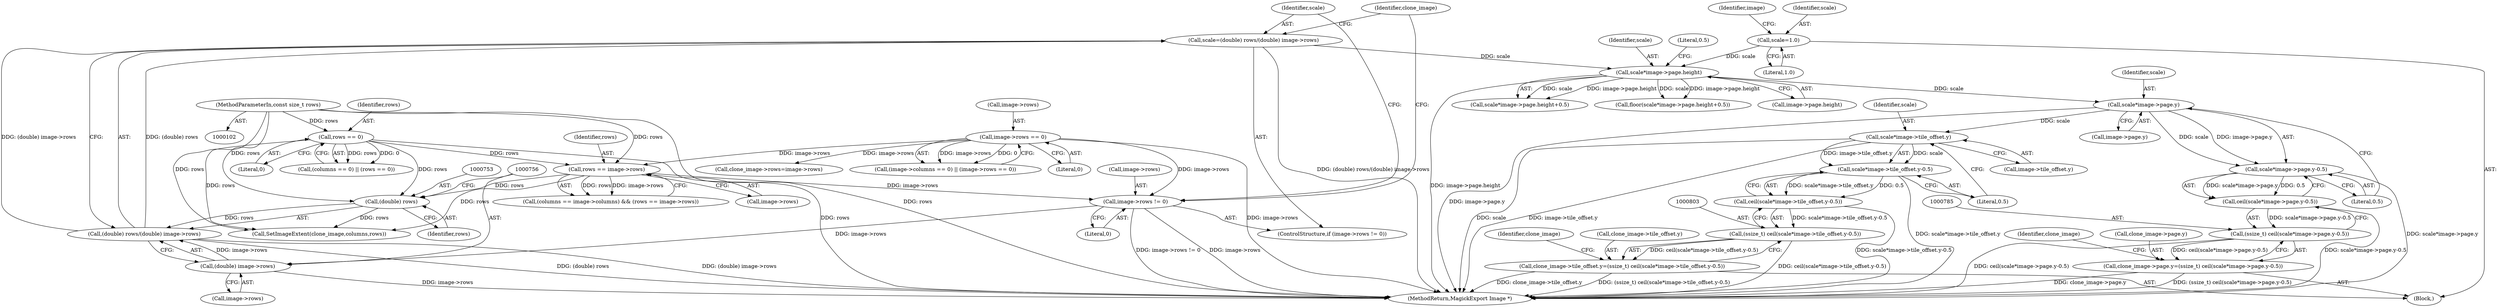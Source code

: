 digraph "0_ImageMagick_01843366d6a7b96e22ad7bb67f3df7d9fd4d5d74@pointer" {
"1000788" [label="(Call,scale*image->page.y)"];
"1000770" [label="(Call,scale*image->page.height)"];
"1000749" [label="(Call,scale=(double) rows/(double) image->rows)"];
"1000751" [label="(Call,(double) rows/(double) image->rows)"];
"1000752" [label="(Call,(double) rows)"];
"1000523" [label="(Call,rows == 0)"];
"1000105" [label="(MethodParameterIn,const size_t rows)"];
"1000620" [label="(Call,rows == image->rows)"];
"1000158" [label="(Call,image->rows == 0)"];
"1000755" [label="(Call,(double) image->rows)"];
"1000744" [label="(Call,image->rows != 0)"];
"1000740" [label="(Call,scale=1.0)"];
"1000787" [label="(Call,scale*image->page.y-0.5)"];
"1000786" [label="(Call,ceil(scale*image->page.y-0.5))"];
"1000784" [label="(Call,(ssize_t) ceil(scale*image->page.y-0.5))"];
"1000778" [label="(Call,clone_image->page.y=(ssize_t) ceil(scale*image->page.y-0.5))"];
"1000806" [label="(Call,scale*image->tile_offset.y)"];
"1000805" [label="(Call,scale*image->tile_offset.y-0.5)"];
"1000804" [label="(Call,ceil(scale*image->tile_offset.y-0.5))"];
"1000802" [label="(Call,(ssize_t) ceil(scale*image->tile_offset.y-0.5))"];
"1000796" [label="(Call,clone_image->tile_offset.y=(ssize_t) ceil(scale*image->tile_offset.y-0.5))"];
"1000786" [label="(Call,ceil(scale*image->page.y-0.5))"];
"1000799" [label="(Identifier,clone_image)"];
"1000752" [label="(Call,(double) rows)"];
"1000748" [label="(Literal,0)"];
"1000740" [label="(Call,scale=1.0)"];
"1000795" [label="(Literal,0.5)"];
"1000769" [label="(Call,scale*image->page.height+0.5)"];
"1000784" [label="(Call,(ssize_t) ceil(scale*image->page.y-0.5))"];
"1000770" [label="(Call,scale*image->page.height)"];
"1000523" [label="(Call,rows == 0)"];
"1000777" [label="(Literal,0.5)"];
"1000524" [label="(Identifier,rows)"];
"1000744" [label="(Call,image->rows != 0)"];
"1000745" [label="(Call,image->rows)"];
"1000816" [label="(Identifier,clone_image)"];
"1000750" [label="(Identifier,scale)"];
"1000525" [label="(Literal,0)"];
"1000768" [label="(Call,floor(scale*image->page.height+0.5))"];
"1000788" [label="(Call,scale*image->page.y)"];
"1000152" [label="(Call,(image->columns == 0) || (image->rows == 0))"];
"1000807" [label="(Identifier,scale)"];
"1000806" [label="(Call,scale*image->tile_offset.y)"];
"1000757" [label="(Call,image->rows)"];
"1000159" [label="(Call,image->rows)"];
"1000622" [label="(Call,image->rows)"];
"1000754" [label="(Identifier,rows)"];
"1000746" [label="(Identifier,image)"];
"1000105" [label="(MethodParameterIn,const size_t rows)"];
"1000755" [label="(Call,(double) image->rows)"];
"1000162" [label="(Literal,0)"];
"1000796" [label="(Call,clone_image->tile_offset.y=(ssize_t) ceil(scale*image->tile_offset.y-0.5))"];
"1000790" [label="(Call,image->page.y)"];
"1000804" [label="(Call,ceil(scale*image->tile_offset.y-0.5))"];
"1000771" [label="(Identifier,scale)"];
"1000108" [label="(Block,)"];
"1000620" [label="(Call,rows == image->rows)"];
"1000805" [label="(Call,scale*image->tile_offset.y-0.5)"];
"1000244" [label="(Call,clone_image->rows=image->rows)"];
"1000621" [label="(Identifier,rows)"];
"1000614" [label="(Call,(columns == image->columns) && (rows == image->rows))"];
"1000787" [label="(Call,scale*image->page.y-0.5)"];
"1000808" [label="(Call,image->tile_offset.y)"];
"1000749" [label="(Call,scale=(double) rows/(double) image->rows)"];
"1000741" [label="(Identifier,scale)"];
"1000772" [label="(Call,image->page.height)"];
"1000778" [label="(Call,clone_image->page.y=(ssize_t) ceil(scale*image->page.y-0.5))"];
"1000519" [label="(Call,(columns == 0) || (rows == 0))"];
"1000763" [label="(Identifier,clone_image)"];
"1000158" [label="(Call,image->rows == 0)"];
"1000742" [label="(Literal,1.0)"];
"1000802" [label="(Call,(ssize_t) ceil(scale*image->tile_offset.y-0.5))"];
"1000789" [label="(Identifier,scale)"];
"1000824" [label="(Call,SetImageExtent(clone_image,columns,rows))"];
"1000779" [label="(Call,clone_image->page.y)"];
"1000842" [label="(MethodReturn,MagickExport Image *)"];
"1000743" [label="(ControlStructure,if (image->rows != 0))"];
"1000751" [label="(Call,(double) rows/(double) image->rows)"];
"1000813" [label="(Literal,0.5)"];
"1000797" [label="(Call,clone_image->tile_offset.y)"];
"1000788" -> "1000787"  [label="AST: "];
"1000788" -> "1000790"  [label="CFG: "];
"1000789" -> "1000788"  [label="AST: "];
"1000790" -> "1000788"  [label="AST: "];
"1000795" -> "1000788"  [label="CFG: "];
"1000788" -> "1000842"  [label="DDG: image->page.y"];
"1000788" -> "1000787"  [label="DDG: scale"];
"1000788" -> "1000787"  [label="DDG: image->page.y"];
"1000770" -> "1000788"  [label="DDG: scale"];
"1000788" -> "1000806"  [label="DDG: scale"];
"1000770" -> "1000769"  [label="AST: "];
"1000770" -> "1000772"  [label="CFG: "];
"1000771" -> "1000770"  [label="AST: "];
"1000772" -> "1000770"  [label="AST: "];
"1000777" -> "1000770"  [label="CFG: "];
"1000770" -> "1000842"  [label="DDG: image->page.height"];
"1000770" -> "1000768"  [label="DDG: scale"];
"1000770" -> "1000768"  [label="DDG: image->page.height"];
"1000770" -> "1000769"  [label="DDG: scale"];
"1000770" -> "1000769"  [label="DDG: image->page.height"];
"1000749" -> "1000770"  [label="DDG: scale"];
"1000740" -> "1000770"  [label="DDG: scale"];
"1000749" -> "1000743"  [label="AST: "];
"1000749" -> "1000751"  [label="CFG: "];
"1000750" -> "1000749"  [label="AST: "];
"1000751" -> "1000749"  [label="AST: "];
"1000763" -> "1000749"  [label="CFG: "];
"1000749" -> "1000842"  [label="DDG: (double) rows/(double) image->rows"];
"1000751" -> "1000749"  [label="DDG: (double) rows"];
"1000751" -> "1000749"  [label="DDG: (double) image->rows"];
"1000751" -> "1000755"  [label="CFG: "];
"1000752" -> "1000751"  [label="AST: "];
"1000755" -> "1000751"  [label="AST: "];
"1000751" -> "1000842"  [label="DDG: (double) image->rows"];
"1000751" -> "1000842"  [label="DDG: (double) rows"];
"1000752" -> "1000751"  [label="DDG: rows"];
"1000755" -> "1000751"  [label="DDG: image->rows"];
"1000752" -> "1000754"  [label="CFG: "];
"1000753" -> "1000752"  [label="AST: "];
"1000754" -> "1000752"  [label="AST: "];
"1000756" -> "1000752"  [label="CFG: "];
"1000523" -> "1000752"  [label="DDG: rows"];
"1000620" -> "1000752"  [label="DDG: rows"];
"1000105" -> "1000752"  [label="DDG: rows"];
"1000752" -> "1000824"  [label="DDG: rows"];
"1000523" -> "1000519"  [label="AST: "];
"1000523" -> "1000525"  [label="CFG: "];
"1000524" -> "1000523"  [label="AST: "];
"1000525" -> "1000523"  [label="AST: "];
"1000519" -> "1000523"  [label="CFG: "];
"1000523" -> "1000842"  [label="DDG: rows"];
"1000523" -> "1000519"  [label="DDG: rows"];
"1000523" -> "1000519"  [label="DDG: 0"];
"1000105" -> "1000523"  [label="DDG: rows"];
"1000523" -> "1000620"  [label="DDG: rows"];
"1000523" -> "1000824"  [label="DDG: rows"];
"1000105" -> "1000102"  [label="AST: "];
"1000105" -> "1000842"  [label="DDG: rows"];
"1000105" -> "1000620"  [label="DDG: rows"];
"1000105" -> "1000824"  [label="DDG: rows"];
"1000620" -> "1000614"  [label="AST: "];
"1000620" -> "1000622"  [label="CFG: "];
"1000621" -> "1000620"  [label="AST: "];
"1000622" -> "1000620"  [label="AST: "];
"1000614" -> "1000620"  [label="CFG: "];
"1000620" -> "1000614"  [label="DDG: rows"];
"1000620" -> "1000614"  [label="DDG: image->rows"];
"1000158" -> "1000620"  [label="DDG: image->rows"];
"1000620" -> "1000744"  [label="DDG: image->rows"];
"1000620" -> "1000824"  [label="DDG: rows"];
"1000158" -> "1000152"  [label="AST: "];
"1000158" -> "1000162"  [label="CFG: "];
"1000159" -> "1000158"  [label="AST: "];
"1000162" -> "1000158"  [label="AST: "];
"1000152" -> "1000158"  [label="CFG: "];
"1000158" -> "1000842"  [label="DDG: image->rows"];
"1000158" -> "1000152"  [label="DDG: image->rows"];
"1000158" -> "1000152"  [label="DDG: 0"];
"1000158" -> "1000244"  [label="DDG: image->rows"];
"1000158" -> "1000744"  [label="DDG: image->rows"];
"1000755" -> "1000757"  [label="CFG: "];
"1000756" -> "1000755"  [label="AST: "];
"1000757" -> "1000755"  [label="AST: "];
"1000755" -> "1000842"  [label="DDG: image->rows"];
"1000744" -> "1000755"  [label="DDG: image->rows"];
"1000744" -> "1000743"  [label="AST: "];
"1000744" -> "1000748"  [label="CFG: "];
"1000745" -> "1000744"  [label="AST: "];
"1000748" -> "1000744"  [label="AST: "];
"1000750" -> "1000744"  [label="CFG: "];
"1000763" -> "1000744"  [label="CFG: "];
"1000744" -> "1000842"  [label="DDG: image->rows != 0"];
"1000744" -> "1000842"  [label="DDG: image->rows"];
"1000740" -> "1000108"  [label="AST: "];
"1000740" -> "1000742"  [label="CFG: "];
"1000741" -> "1000740"  [label="AST: "];
"1000742" -> "1000740"  [label="AST: "];
"1000746" -> "1000740"  [label="CFG: "];
"1000787" -> "1000786"  [label="AST: "];
"1000787" -> "1000795"  [label="CFG: "];
"1000795" -> "1000787"  [label="AST: "];
"1000786" -> "1000787"  [label="CFG: "];
"1000787" -> "1000842"  [label="DDG: scale*image->page.y"];
"1000787" -> "1000786"  [label="DDG: scale*image->page.y"];
"1000787" -> "1000786"  [label="DDG: 0.5"];
"1000786" -> "1000784"  [label="AST: "];
"1000784" -> "1000786"  [label="CFG: "];
"1000786" -> "1000842"  [label="DDG: scale*image->page.y-0.5"];
"1000786" -> "1000784"  [label="DDG: scale*image->page.y-0.5"];
"1000784" -> "1000778"  [label="AST: "];
"1000785" -> "1000784"  [label="AST: "];
"1000778" -> "1000784"  [label="CFG: "];
"1000784" -> "1000842"  [label="DDG: ceil(scale*image->page.y-0.5)"];
"1000784" -> "1000778"  [label="DDG: ceil(scale*image->page.y-0.5)"];
"1000778" -> "1000108"  [label="AST: "];
"1000779" -> "1000778"  [label="AST: "];
"1000799" -> "1000778"  [label="CFG: "];
"1000778" -> "1000842"  [label="DDG: (ssize_t) ceil(scale*image->page.y-0.5)"];
"1000778" -> "1000842"  [label="DDG: clone_image->page.y"];
"1000806" -> "1000805"  [label="AST: "];
"1000806" -> "1000808"  [label="CFG: "];
"1000807" -> "1000806"  [label="AST: "];
"1000808" -> "1000806"  [label="AST: "];
"1000813" -> "1000806"  [label="CFG: "];
"1000806" -> "1000842"  [label="DDG: scale"];
"1000806" -> "1000842"  [label="DDG: image->tile_offset.y"];
"1000806" -> "1000805"  [label="DDG: scale"];
"1000806" -> "1000805"  [label="DDG: image->tile_offset.y"];
"1000805" -> "1000804"  [label="AST: "];
"1000805" -> "1000813"  [label="CFG: "];
"1000813" -> "1000805"  [label="AST: "];
"1000804" -> "1000805"  [label="CFG: "];
"1000805" -> "1000842"  [label="DDG: scale*image->tile_offset.y"];
"1000805" -> "1000804"  [label="DDG: scale*image->tile_offset.y"];
"1000805" -> "1000804"  [label="DDG: 0.5"];
"1000804" -> "1000802"  [label="AST: "];
"1000802" -> "1000804"  [label="CFG: "];
"1000804" -> "1000842"  [label="DDG: scale*image->tile_offset.y-0.5"];
"1000804" -> "1000802"  [label="DDG: scale*image->tile_offset.y-0.5"];
"1000802" -> "1000796"  [label="AST: "];
"1000803" -> "1000802"  [label="AST: "];
"1000796" -> "1000802"  [label="CFG: "];
"1000802" -> "1000842"  [label="DDG: ceil(scale*image->tile_offset.y-0.5)"];
"1000802" -> "1000796"  [label="DDG: ceil(scale*image->tile_offset.y-0.5)"];
"1000796" -> "1000108"  [label="AST: "];
"1000797" -> "1000796"  [label="AST: "];
"1000816" -> "1000796"  [label="CFG: "];
"1000796" -> "1000842"  [label="DDG: (ssize_t) ceil(scale*image->tile_offset.y-0.5)"];
"1000796" -> "1000842"  [label="DDG: clone_image->tile_offset.y"];
}
